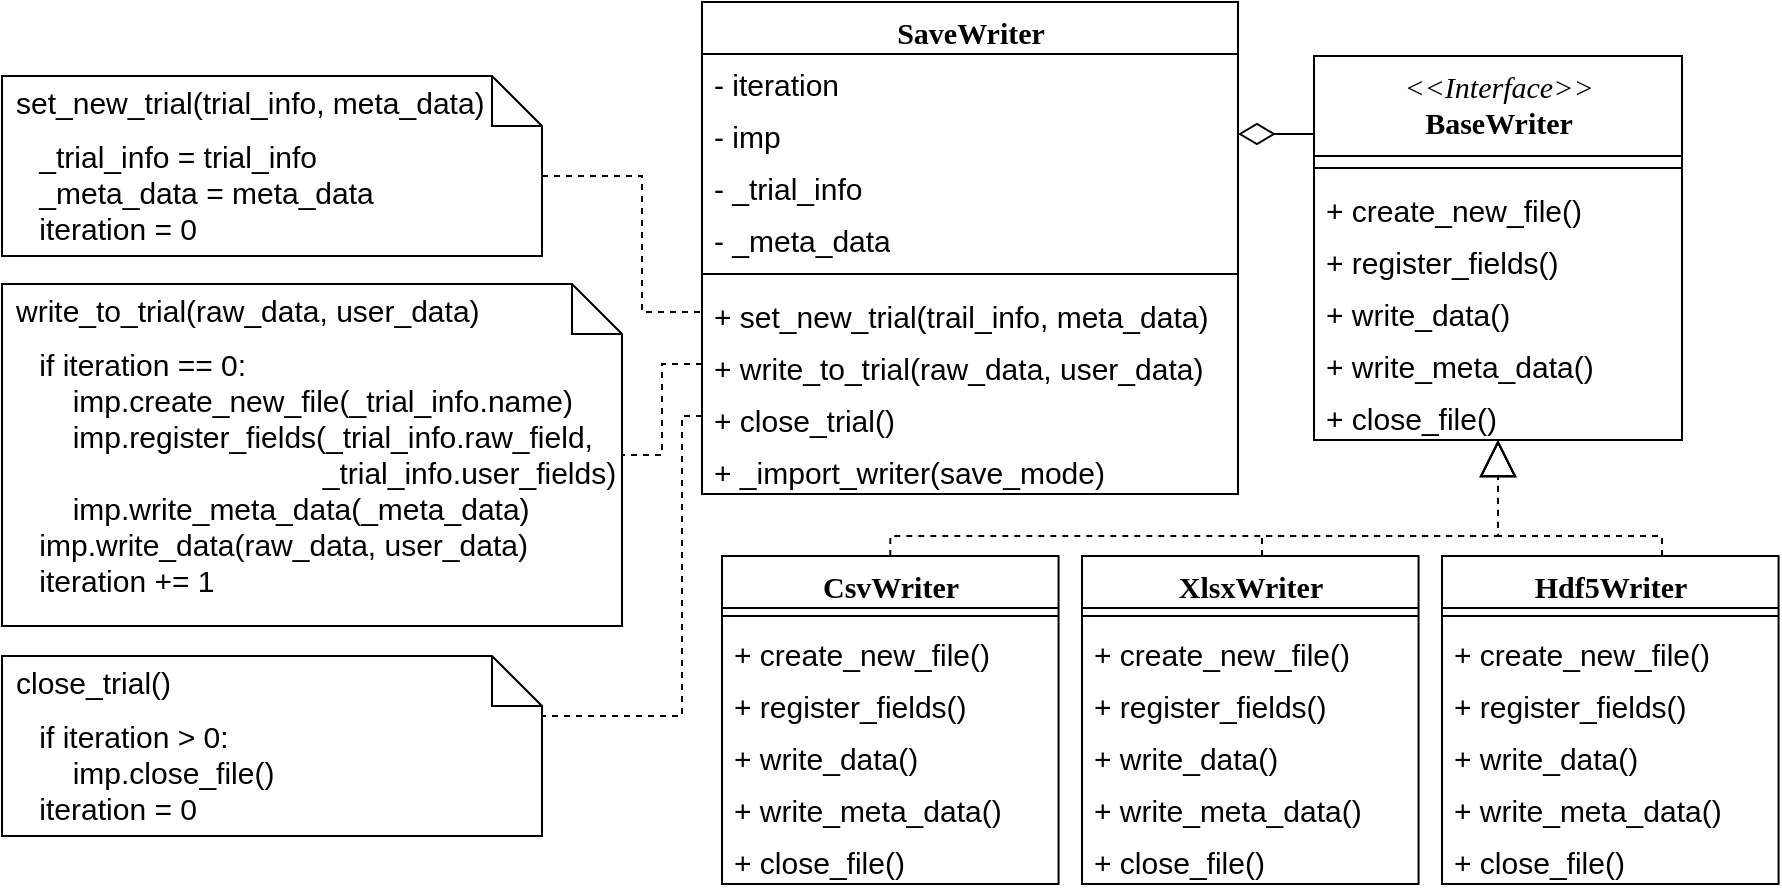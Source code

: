 <mxfile version="14.0.1" type="github"><diagram id="C5RBs43oDa-KdzZeNtuy" name="Page-1"><mxGraphModel dx="4543" dy="1100" grid="1" gridSize="10" guides="1" tooltips="1" connect="1" arrows="1" fold="1" page="1" pageScale="1" pageWidth="827" pageHeight="1169" math="0" shadow="0"><root><mxCell id="WIyWlLk6GJQsqaUBKTNV-0"/><mxCell id="WIyWlLk6GJQsqaUBKTNV-1" parent="WIyWlLk6GJQsqaUBKTNV-0"/><mxCell id="AmHbZHZlYUlvdZBNM_50-43" value="SaveWriter" style="swimlane;html=1;fontStyle=1;align=center;verticalAlign=top;childLayout=stackLayout;horizontal=1;startSize=26;horizontalStack=0;resizeParent=1;resizeLast=0;collapsible=1;marginBottom=0;swimlaneFillColor=#ffffff;rounded=0;shadow=0;comic=0;labelBackgroundColor=none;strokeWidth=1;fillColor=none;fontFamily=Verdana;fontSize=15;" parent="WIyWlLk6GJQsqaUBKTNV-1" vertex="1"><mxGeometry x="-1500" y="13" width="268" height="246" as="geometry"><mxRectangle x="-1010" y="240" width="130" height="26" as="alternateBounds"/></mxGeometry></mxCell><mxCell id="PrIXuy7PniAQYLnB4FNg-18" value="- iteration" style="text;html=1;strokeColor=none;fillColor=none;align=left;verticalAlign=top;spacingLeft=4;spacingRight=4;whiteSpace=wrap;overflow=hidden;rotatable=0;points=[[0,0.5],[1,0.5]];portConstraint=eastwest;fontSize=15;" vertex="1" parent="AmHbZHZlYUlvdZBNM_50-43"><mxGeometry y="26" width="268" height="26" as="geometry"/></mxCell><mxCell id="PrIXuy7PniAQYLnB4FNg-28" value="- imp" style="text;html=1;strokeColor=none;fillColor=none;align=left;verticalAlign=top;spacingLeft=4;spacingRight=4;whiteSpace=wrap;overflow=hidden;rotatable=0;points=[[0,0.5],[1,0.5]];portConstraint=eastwest;fontSize=15;" vertex="1" parent="AmHbZHZlYUlvdZBNM_50-43"><mxGeometry y="52" width="268" height="26" as="geometry"/></mxCell><mxCell id="PrIXuy7PniAQYLnB4FNg-31" value="- _trial_info" style="text;html=1;strokeColor=none;fillColor=none;align=left;verticalAlign=top;spacingLeft=4;spacingRight=4;whiteSpace=wrap;overflow=hidden;rotatable=0;points=[[0,0.5],[1,0.5]];portConstraint=eastwest;fontSize=15;" vertex="1" parent="AmHbZHZlYUlvdZBNM_50-43"><mxGeometry y="78" width="268" height="26" as="geometry"/></mxCell><mxCell id="PrIXuy7PniAQYLnB4FNg-32" value="- _meta_data" style="text;html=1;strokeColor=none;fillColor=none;align=left;verticalAlign=top;spacingLeft=4;spacingRight=4;whiteSpace=wrap;overflow=hidden;rotatable=0;points=[[0,0.5],[1,0.5]];portConstraint=eastwest;fontSize=15;" vertex="1" parent="AmHbZHZlYUlvdZBNM_50-43"><mxGeometry y="104" width="268" height="26" as="geometry"/></mxCell><mxCell id="AmHbZHZlYUlvdZBNM_50-47" value="" style="line;html=1;strokeWidth=1;fillColor=none;align=left;verticalAlign=middle;spacingTop=-1;spacingLeft=3;spacingRight=3;rotatable=0;labelPosition=right;points=[];portConstraint=eastwest;fontSize=15;" parent="AmHbZHZlYUlvdZBNM_50-43" vertex="1"><mxGeometry y="130" width="268" height="12" as="geometry"/></mxCell><mxCell id="AmHbZHZlYUlvdZBNM_50-48" value="+ set_new_trial(trail_info, meta_data)" style="text;html=1;strokeColor=none;fillColor=none;align=left;verticalAlign=top;spacingLeft=4;spacingRight=4;whiteSpace=wrap;overflow=hidden;rotatable=0;points=[[0,0.5],[1,0.5]];portConstraint=eastwest;fontSize=15;" parent="AmHbZHZlYUlvdZBNM_50-43" vertex="1"><mxGeometry y="142" width="268" height="26" as="geometry"/></mxCell><mxCell id="PrIXuy7PniAQYLnB4FNg-16" value="+ write_to_trial(raw_data, user_data)" style="text;html=1;strokeColor=none;fillColor=none;align=left;verticalAlign=top;spacingLeft=4;spacingRight=4;whiteSpace=wrap;overflow=hidden;rotatable=0;points=[[0,0.5],[1,0.5]];portConstraint=eastwest;fontSize=15;" vertex="1" parent="AmHbZHZlYUlvdZBNM_50-43"><mxGeometry y="168" width="268" height="26" as="geometry"/></mxCell><mxCell id="PrIXuy7PniAQYLnB4FNg-17" value="+ close_trial()" style="text;html=1;strokeColor=none;fillColor=none;align=left;verticalAlign=top;spacingLeft=4;spacingRight=4;whiteSpace=wrap;overflow=hidden;rotatable=0;points=[[0,0.5],[1,0.5]];portConstraint=eastwest;fontSize=15;" vertex="1" parent="AmHbZHZlYUlvdZBNM_50-43"><mxGeometry y="194" width="268" height="26" as="geometry"/></mxCell><mxCell id="PrIXuy7PniAQYLnB4FNg-20" value="+ _import_writer(save_mode)" style="text;html=1;strokeColor=none;fillColor=none;align=left;verticalAlign=top;spacingLeft=4;spacingRight=4;whiteSpace=wrap;overflow=hidden;rotatable=0;points=[[0,0.5],[1,0.5]];portConstraint=eastwest;fontSize=15;" vertex="1" parent="AmHbZHZlYUlvdZBNM_50-43"><mxGeometry y="220" width="268" height="26" as="geometry"/></mxCell><mxCell id="AmHbZHZlYUlvdZBNM_50-54" style="edgeStyle=orthogonalEdgeStyle;rounded=0;html=1;labelBackgroundColor=none;startArrow=none;startFill=0;startSize=8;endArrow=diamondThin;endFill=0;endSize=16;fontFamily=Verdana;fontSize=15;" parent="WIyWlLk6GJQsqaUBKTNV-1" source="AmHbZHZlYUlvdZBNM_50-122" edge="1"><mxGeometry relative="1" as="geometry"><mxPoint x="-1202" y="79" as="sourcePoint"/><mxPoint x="-1232" y="79" as="targetPoint"/><Array as="points"><mxPoint x="-1210" y="79"/><mxPoint x="-1210" y="79"/></Array></mxGeometry></mxCell><mxCell id="AmHbZHZlYUlvdZBNM_50-122" value="&lt;span style=&quot;font-weight: normal&quot;&gt;&lt;i&gt;&amp;lt;&amp;lt;Interface&amp;gt;&amp;gt;&lt;br&gt;&lt;/i&gt;&lt;/span&gt;BaseWriter" style="swimlane;html=1;fontStyle=1;align=center;verticalAlign=top;childLayout=stackLayout;horizontal=1;startSize=50;horizontalStack=0;resizeParent=1;resizeLast=0;collapsible=1;marginBottom=0;swimlaneFillColor=#ffffff;rounded=0;shadow=0;comic=0;labelBackgroundColor=none;strokeWidth=1;fillColor=none;fontFamily=Verdana;fontSize=15;" parent="WIyWlLk6GJQsqaUBKTNV-1" vertex="1"><mxGeometry x="-1194" y="40" width="184" height="192" as="geometry"><mxRectangle x="-1010" y="240" width="130" height="26" as="alternateBounds"/></mxGeometry></mxCell><mxCell id="AmHbZHZlYUlvdZBNM_50-123" value="" style="line;html=1;strokeWidth=1;fillColor=none;align=left;verticalAlign=middle;spacingTop=-1;spacingLeft=3;spacingRight=3;rotatable=0;labelPosition=right;points=[];portConstraint=eastwest;fontSize=15;" parent="AmHbZHZlYUlvdZBNM_50-122" vertex="1"><mxGeometry y="50" width="184" height="12" as="geometry"/></mxCell><mxCell id="AmHbZHZlYUlvdZBNM_50-124" value="+ create_new_file()" style="text;html=1;strokeColor=none;fillColor=none;align=left;verticalAlign=top;spacingLeft=4;spacingRight=4;whiteSpace=wrap;overflow=hidden;rotatable=0;points=[[0,0.5],[1,0.5]];portConstraint=eastwest;fontSize=15;" parent="AmHbZHZlYUlvdZBNM_50-122" vertex="1"><mxGeometry y="62" width="184" height="26" as="geometry"/></mxCell><mxCell id="AmHbZHZlYUlvdZBNM_50-125" value="+ register_fields()" style="text;html=1;strokeColor=none;fillColor=none;align=left;verticalAlign=top;spacingLeft=4;spacingRight=4;whiteSpace=wrap;overflow=hidden;rotatable=0;points=[[0,0.5],[1,0.5]];portConstraint=eastwest;fontSize=15;" parent="AmHbZHZlYUlvdZBNM_50-122" vertex="1"><mxGeometry y="88" width="184" height="26" as="geometry"/></mxCell><mxCell id="AmHbZHZlYUlvdZBNM_50-126" value="+ write_data()" style="text;html=1;strokeColor=none;fillColor=none;align=left;verticalAlign=top;spacingLeft=4;spacingRight=4;whiteSpace=wrap;overflow=hidden;rotatable=0;points=[[0,0.5],[1,0.5]];portConstraint=eastwest;fontSize=15;" parent="AmHbZHZlYUlvdZBNM_50-122" vertex="1"><mxGeometry y="114" width="184" height="26" as="geometry"/></mxCell><mxCell id="AmHbZHZlYUlvdZBNM_50-127" value="+ write_meta_data()" style="text;html=1;strokeColor=none;fillColor=none;align=left;verticalAlign=top;spacingLeft=4;spacingRight=4;whiteSpace=wrap;overflow=hidden;rotatable=0;points=[[0,0.5],[1,0.5]];portConstraint=eastwest;fontSize=15;" parent="AmHbZHZlYUlvdZBNM_50-122" vertex="1"><mxGeometry y="140" width="184" height="26" as="geometry"/></mxCell><mxCell id="PrIXuy7PniAQYLnB4FNg-0" value="+ close_file()" style="text;html=1;strokeColor=none;fillColor=none;align=left;verticalAlign=top;spacingLeft=4;spacingRight=4;whiteSpace=wrap;overflow=hidden;rotatable=0;points=[[0,0.5],[1,0.5]];portConstraint=eastwest;fontSize=15;" vertex="1" parent="AmHbZHZlYUlvdZBNM_50-122"><mxGeometry y="166" width="184" height="26" as="geometry"/></mxCell><mxCell id="AmHbZHZlYUlvdZBNM_50-149" style="edgeStyle=orthogonalEdgeStyle;rounded=0;html=1;dashed=1;labelBackgroundColor=none;startArrow=none;startFill=0;startSize=8;endArrow=block;endFill=0;endSize=16;fontFamily=Verdana;fontSize=15;" parent="WIyWlLk6GJQsqaUBKTNV-1" source="AmHbZHZlYUlvdZBNM_50-55" target="AmHbZHZlYUlvdZBNM_50-122" edge="1"><mxGeometry relative="1" as="geometry"><Array as="points"><mxPoint x="-1406" y="280"/><mxPoint x="-1102" y="280"/></Array><mxPoint x="-1012.86" y="300" as="sourcePoint"/><mxPoint x="-1064" y="322" as="targetPoint"/></mxGeometry></mxCell><mxCell id="PrIXuy7PniAQYLnB4FNg-19" style="edgeStyle=orthogonalEdgeStyle;rounded=0;orthogonalLoop=1;jettySize=auto;html=1;endArrow=none;endFill=0;dashed=1;" edge="1" parent="WIyWlLk6GJQsqaUBKTNV-1" source="AmHbZHZlYUlvdZBNM_50-150" target="AmHbZHZlYUlvdZBNM_50-48"><mxGeometry relative="1" as="geometry"><Array as="points"><mxPoint x="-1530" y="100"/><mxPoint x="-1530" y="168"/></Array></mxGeometry></mxCell><mxCell id="AmHbZHZlYUlvdZBNM_50-150" value="&amp;nbsp; &amp;nbsp; _trial_info = trial_info&lt;br&gt;&amp;nbsp; &amp;nbsp; _meta_data = meta_data&lt;br&gt;&amp;nbsp; &amp;nbsp; iteration = 0" style="shape=note2;boundedLbl=1;whiteSpace=wrap;html=1;size=25;verticalAlign=top;align=left;fontSize=15;" parent="WIyWlLk6GJQsqaUBKTNV-1" vertex="1"><mxGeometry x="-1850" y="50" width="270" height="90" as="geometry"/></mxCell><mxCell id="AmHbZHZlYUlvdZBNM_50-151" value="set_new_trial(trial_info, meta_data)" style="resizeWidth=1;part=1;strokeColor=none;fillColor=none;align=left;spacingLeft=5;fontSize=15;" parent="AmHbZHZlYUlvdZBNM_50-150" vertex="1"><mxGeometry width="270.0" height="25" relative="1" as="geometry"/></mxCell><mxCell id="AmHbZHZlYUlvdZBNM_50-55" value="CsvWriter" style="swimlane;html=1;fontStyle=1;align=center;verticalAlign=top;childLayout=stackLayout;horizontal=1;startSize=26;horizontalStack=0;resizeParent=1;resizeLast=0;collapsible=1;marginBottom=0;swimlaneFillColor=#ffffff;rounded=0;shadow=0;comic=0;labelBackgroundColor=none;strokeWidth=1;fontFamily=Verdana;fontSize=15;" parent="WIyWlLk6GJQsqaUBKTNV-1" vertex="1"><mxGeometry x="-1490" y="290" width="168.28" height="164" as="geometry"/></mxCell><mxCell id="AmHbZHZlYUlvdZBNM_50-56" value="" style="line;html=1;strokeWidth=1;fillColor=none;align=left;verticalAlign=middle;spacingTop=-1;spacingLeft=3;spacingRight=3;rotatable=0;labelPosition=right;points=[];portConstraint=eastwest;fontSize=15;" parent="AmHbZHZlYUlvdZBNM_50-55" vertex="1"><mxGeometry y="26" width="168.28" height="8" as="geometry"/></mxCell><mxCell id="AmHbZHZlYUlvdZBNM_50-57" value="+ create_new_file()" style="text;html=1;strokeColor=none;fillColor=none;align=left;verticalAlign=top;spacingLeft=4;spacingRight=4;whiteSpace=wrap;overflow=hidden;rotatable=0;points=[[0,0.5],[1,0.5]];portConstraint=eastwest;fontSize=15;" parent="AmHbZHZlYUlvdZBNM_50-55" vertex="1"><mxGeometry y="34" width="168.28" height="26" as="geometry"/></mxCell><mxCell id="AmHbZHZlYUlvdZBNM_50-58" value="+ register_fields()" style="text;html=1;strokeColor=none;fillColor=none;align=left;verticalAlign=top;spacingLeft=4;spacingRight=4;whiteSpace=wrap;overflow=hidden;rotatable=0;points=[[0,0.5],[1,0.5]];portConstraint=eastwest;fontSize=15;" parent="AmHbZHZlYUlvdZBNM_50-55" vertex="1"><mxGeometry y="60" width="168.28" height="26" as="geometry"/></mxCell><mxCell id="AmHbZHZlYUlvdZBNM_50-129" value="+ write_data()" style="text;html=1;strokeColor=none;fillColor=none;align=left;verticalAlign=top;spacingLeft=4;spacingRight=4;whiteSpace=wrap;overflow=hidden;rotatable=0;points=[[0,0.5],[1,0.5]];portConstraint=eastwest;fontSize=15;" parent="AmHbZHZlYUlvdZBNM_50-55" vertex="1"><mxGeometry y="86" width="168.28" height="26" as="geometry"/></mxCell><mxCell id="AmHbZHZlYUlvdZBNM_50-128" value="+ write_meta_data()" style="text;html=1;strokeColor=none;fillColor=none;align=left;verticalAlign=top;spacingLeft=4;spacingRight=4;whiteSpace=wrap;overflow=hidden;rotatable=0;points=[[0,0.5],[1,0.5]];portConstraint=eastwest;fontSize=15;" parent="AmHbZHZlYUlvdZBNM_50-55" vertex="1"><mxGeometry y="112" width="168.28" height="26" as="geometry"/></mxCell><mxCell id="PrIXuy7PniAQYLnB4FNg-1" value="+ close_file()" style="text;html=1;strokeColor=none;fillColor=none;align=left;verticalAlign=top;spacingLeft=4;spacingRight=4;whiteSpace=wrap;overflow=hidden;rotatable=0;points=[[0,0.5],[1,0.5]];portConstraint=eastwest;fontSize=15;" vertex="1" parent="AmHbZHZlYUlvdZBNM_50-55"><mxGeometry y="138" width="168.28" height="26" as="geometry"/></mxCell><mxCell id="PrIXuy7PniAQYLnB4FNg-2" value="XlsxWriter" style="swimlane;html=1;fontStyle=1;align=center;verticalAlign=top;childLayout=stackLayout;horizontal=1;startSize=26;horizontalStack=0;resizeParent=1;resizeLast=0;collapsible=1;marginBottom=0;swimlaneFillColor=#ffffff;rounded=0;shadow=0;comic=0;labelBackgroundColor=none;strokeWidth=1;fontFamily=Verdana;fontSize=15;" vertex="1" parent="WIyWlLk6GJQsqaUBKTNV-1"><mxGeometry x="-1310" y="290" width="168.28" height="164" as="geometry"/></mxCell><mxCell id="PrIXuy7PniAQYLnB4FNg-3" value="" style="line;html=1;strokeWidth=1;fillColor=none;align=left;verticalAlign=middle;spacingTop=-1;spacingLeft=3;spacingRight=3;rotatable=0;labelPosition=right;points=[];portConstraint=eastwest;fontSize=15;" vertex="1" parent="PrIXuy7PniAQYLnB4FNg-2"><mxGeometry y="26" width="168.28" height="8" as="geometry"/></mxCell><mxCell id="PrIXuy7PniAQYLnB4FNg-4" value="+ create_new_file()" style="text;html=1;strokeColor=none;fillColor=none;align=left;verticalAlign=top;spacingLeft=4;spacingRight=4;whiteSpace=wrap;overflow=hidden;rotatable=0;points=[[0,0.5],[1,0.5]];portConstraint=eastwest;fontSize=15;" vertex="1" parent="PrIXuy7PniAQYLnB4FNg-2"><mxGeometry y="34" width="168.28" height="26" as="geometry"/></mxCell><mxCell id="PrIXuy7PniAQYLnB4FNg-5" value="+ register_fields()" style="text;html=1;strokeColor=none;fillColor=none;align=left;verticalAlign=top;spacingLeft=4;spacingRight=4;whiteSpace=wrap;overflow=hidden;rotatable=0;points=[[0,0.5],[1,0.5]];portConstraint=eastwest;fontSize=15;" vertex="1" parent="PrIXuy7PniAQYLnB4FNg-2"><mxGeometry y="60" width="168.28" height="26" as="geometry"/></mxCell><mxCell id="PrIXuy7PniAQYLnB4FNg-6" value="+ write_data()" style="text;html=1;strokeColor=none;fillColor=none;align=left;verticalAlign=top;spacingLeft=4;spacingRight=4;whiteSpace=wrap;overflow=hidden;rotatable=0;points=[[0,0.5],[1,0.5]];portConstraint=eastwest;fontSize=15;" vertex="1" parent="PrIXuy7PniAQYLnB4FNg-2"><mxGeometry y="86" width="168.28" height="26" as="geometry"/></mxCell><mxCell id="PrIXuy7PniAQYLnB4FNg-7" value="+ write_meta_data()" style="text;html=1;strokeColor=none;fillColor=none;align=left;verticalAlign=top;spacingLeft=4;spacingRight=4;whiteSpace=wrap;overflow=hidden;rotatable=0;points=[[0,0.5],[1,0.5]];portConstraint=eastwest;fontSize=15;" vertex="1" parent="PrIXuy7PniAQYLnB4FNg-2"><mxGeometry y="112" width="168.28" height="26" as="geometry"/></mxCell><mxCell id="PrIXuy7PniAQYLnB4FNg-8" value="+ close_file()" style="text;html=1;strokeColor=none;fillColor=none;align=left;verticalAlign=top;spacingLeft=4;spacingRight=4;whiteSpace=wrap;overflow=hidden;rotatable=0;points=[[0,0.5],[1,0.5]];portConstraint=eastwest;fontSize=15;" vertex="1" parent="PrIXuy7PniAQYLnB4FNg-2"><mxGeometry y="138" width="168.28" height="26" as="geometry"/></mxCell><mxCell id="PrIXuy7PniAQYLnB4FNg-9" value="Hdf5Writer" style="swimlane;html=1;fontStyle=1;align=center;verticalAlign=top;childLayout=stackLayout;horizontal=1;startSize=26;horizontalStack=0;resizeParent=1;resizeLast=0;collapsible=1;marginBottom=0;swimlaneFillColor=#ffffff;rounded=0;shadow=0;comic=0;labelBackgroundColor=none;strokeWidth=1;fontFamily=Verdana;fontSize=15;" vertex="1" parent="WIyWlLk6GJQsqaUBKTNV-1"><mxGeometry x="-1130" y="290" width="168.28" height="164" as="geometry"/></mxCell><mxCell id="PrIXuy7PniAQYLnB4FNg-10" value="" style="line;html=1;strokeWidth=1;fillColor=none;align=left;verticalAlign=middle;spacingTop=-1;spacingLeft=3;spacingRight=3;rotatable=0;labelPosition=right;points=[];portConstraint=eastwest;fontSize=15;" vertex="1" parent="PrIXuy7PniAQYLnB4FNg-9"><mxGeometry y="26" width="168.28" height="8" as="geometry"/></mxCell><mxCell id="PrIXuy7PniAQYLnB4FNg-11" value="+ create_new_file()" style="text;html=1;strokeColor=none;fillColor=none;align=left;verticalAlign=top;spacingLeft=4;spacingRight=4;whiteSpace=wrap;overflow=hidden;rotatable=0;points=[[0,0.5],[1,0.5]];portConstraint=eastwest;fontSize=15;" vertex="1" parent="PrIXuy7PniAQYLnB4FNg-9"><mxGeometry y="34" width="168.28" height="26" as="geometry"/></mxCell><mxCell id="PrIXuy7PniAQYLnB4FNg-12" value="+ register_fields()" style="text;html=1;strokeColor=none;fillColor=none;align=left;verticalAlign=top;spacingLeft=4;spacingRight=4;whiteSpace=wrap;overflow=hidden;rotatable=0;points=[[0,0.5],[1,0.5]];portConstraint=eastwest;fontSize=15;" vertex="1" parent="PrIXuy7PniAQYLnB4FNg-9"><mxGeometry y="60" width="168.28" height="26" as="geometry"/></mxCell><mxCell id="PrIXuy7PniAQYLnB4FNg-13" value="+ write_data()" style="text;html=1;strokeColor=none;fillColor=none;align=left;verticalAlign=top;spacingLeft=4;spacingRight=4;whiteSpace=wrap;overflow=hidden;rotatable=0;points=[[0,0.5],[1,0.5]];portConstraint=eastwest;fontSize=15;" vertex="1" parent="PrIXuy7PniAQYLnB4FNg-9"><mxGeometry y="86" width="168.28" height="26" as="geometry"/></mxCell><mxCell id="PrIXuy7PniAQYLnB4FNg-14" value="+ write_meta_data()" style="text;html=1;strokeColor=none;fillColor=none;align=left;verticalAlign=top;spacingLeft=4;spacingRight=4;whiteSpace=wrap;overflow=hidden;rotatable=0;points=[[0,0.5],[1,0.5]];portConstraint=eastwest;fontSize=15;" vertex="1" parent="PrIXuy7PniAQYLnB4FNg-9"><mxGeometry y="112" width="168.28" height="26" as="geometry"/></mxCell><mxCell id="PrIXuy7PniAQYLnB4FNg-15" value="+ close_file()" style="text;html=1;strokeColor=none;fillColor=none;align=left;verticalAlign=top;spacingLeft=4;spacingRight=4;whiteSpace=wrap;overflow=hidden;rotatable=0;points=[[0,0.5],[1,0.5]];portConstraint=eastwest;fontSize=15;" vertex="1" parent="PrIXuy7PniAQYLnB4FNg-9"><mxGeometry y="138" width="168.28" height="26" as="geometry"/></mxCell><mxCell id="PrIXuy7PniAQYLnB4FNg-33" value="&amp;nbsp; &amp;nbsp; if iteration == 0:&lt;br&gt;&amp;nbsp; &amp;nbsp; &amp;nbsp; &amp;nbsp; imp.create_new_file(_trial_info.name)&lt;br&gt;&amp;nbsp; &amp;nbsp; &amp;nbsp; &amp;nbsp; imp.register_fields(_trial_info.raw_field,&lt;br&gt;&amp;nbsp; &amp;nbsp; &amp;nbsp; &amp;nbsp; &amp;nbsp; &amp;nbsp; &amp;nbsp; &amp;nbsp; &amp;nbsp; &amp;nbsp; &amp;nbsp; &amp;nbsp; &amp;nbsp; &amp;nbsp; &amp;nbsp; &amp;nbsp; &amp;nbsp; &amp;nbsp; &amp;nbsp; _trial_info.user_fields)&lt;br&gt;&amp;nbsp; &amp;nbsp; &amp;nbsp; &amp;nbsp; imp.write_meta_data(_meta_data)&lt;br&gt;&amp;nbsp; &amp;nbsp; imp.write_data(raw_data, user_data)&lt;br&gt;&amp;nbsp; &amp;nbsp; iteration += 1" style="shape=note2;boundedLbl=1;whiteSpace=wrap;html=1;size=25;verticalAlign=top;align=left;fontSize=15;" vertex="1" parent="WIyWlLk6GJQsqaUBKTNV-1"><mxGeometry x="-1850" y="154" width="310" height="171" as="geometry"/></mxCell><mxCell id="PrIXuy7PniAQYLnB4FNg-34" value="write_to_trial(raw_data, user_data)" style="resizeWidth=1;part=1;strokeColor=none;fillColor=none;align=left;spacingLeft=5;fontSize=15;" vertex="1" parent="PrIXuy7PniAQYLnB4FNg-33"><mxGeometry width="310.0" height="25" relative="1" as="geometry"/></mxCell><mxCell id="PrIXuy7PniAQYLnB4FNg-35" style="edgeStyle=orthogonalEdgeStyle;rounded=0;orthogonalLoop=1;jettySize=auto;html=1;exitX=0;exitY=0.5;exitDx=0;exitDy=0;dashed=1;endArrow=none;endFill=0;" edge="1" parent="WIyWlLk6GJQsqaUBKTNV-1" source="PrIXuy7PniAQYLnB4FNg-16" target="PrIXuy7PniAQYLnB4FNg-33"><mxGeometry relative="1" as="geometry"/></mxCell><mxCell id="PrIXuy7PniAQYLnB4FNg-36" value="&amp;nbsp; &amp;nbsp; if iteration &amp;gt; 0:&lt;br&gt;&amp;nbsp; &amp;nbsp; &amp;nbsp; &amp;nbsp; imp.close_file()&lt;br&gt;&amp;nbsp; &amp;nbsp; iteration = 0" style="shape=note2;boundedLbl=1;whiteSpace=wrap;html=1;size=25;verticalAlign=top;align=left;fontSize=15;" vertex="1" parent="WIyWlLk6GJQsqaUBKTNV-1"><mxGeometry x="-1850" y="340" width="270" height="90" as="geometry"/></mxCell><mxCell id="PrIXuy7PniAQYLnB4FNg-37" value="close_trial()" style="resizeWidth=1;part=1;strokeColor=none;fillColor=none;align=left;spacingLeft=5;fontSize=15;" vertex="1" parent="PrIXuy7PniAQYLnB4FNg-36"><mxGeometry width="270.0" height="25" relative="1" as="geometry"/></mxCell><mxCell id="PrIXuy7PniAQYLnB4FNg-38" style="edgeStyle=orthogonalEdgeStyle;rounded=0;orthogonalLoop=1;jettySize=auto;html=1;exitX=0;exitY=0.5;exitDx=0;exitDy=0;dashed=1;endArrow=none;endFill=0;" edge="1" parent="WIyWlLk6GJQsqaUBKTNV-1" source="PrIXuy7PniAQYLnB4FNg-17" target="PrIXuy7PniAQYLnB4FNg-36"><mxGeometry relative="1" as="geometry"><mxPoint x="-1550" y="420" as="targetPoint"/><Array as="points"><mxPoint x="-1510" y="220"/><mxPoint x="-1510" y="370"/></Array></mxGeometry></mxCell><mxCell id="PrIXuy7PniAQYLnB4FNg-39" style="edgeStyle=orthogonalEdgeStyle;rounded=0;html=1;dashed=1;labelBackgroundColor=none;startArrow=none;startFill=0;startSize=8;endArrow=block;endFill=0;endSize=16;fontFamily=Verdana;fontSize=15;" edge="1" parent="WIyWlLk6GJQsqaUBKTNV-1" source="PrIXuy7PniAQYLnB4FNg-2" target="AmHbZHZlYUlvdZBNM_50-122"><mxGeometry relative="1" as="geometry"><Array as="points"><mxPoint x="-1220" y="280"/><mxPoint x="-1102" y="280"/></Array><mxPoint x="-1261" y="300" as="sourcePoint"/><mxPoint x="-1102" y="242" as="targetPoint"/></mxGeometry></mxCell><mxCell id="PrIXuy7PniAQYLnB4FNg-40" style="edgeStyle=orthogonalEdgeStyle;rounded=0;html=1;dashed=1;labelBackgroundColor=none;startArrow=none;startFill=0;startSize=8;endArrow=block;endFill=0;endSize=16;fontFamily=Verdana;fontSize=15;" edge="1" parent="WIyWlLk6GJQsqaUBKTNV-1" source="PrIXuy7PniAQYLnB4FNg-9" target="AmHbZHZlYUlvdZBNM_50-122"><mxGeometry relative="1" as="geometry"><Array as="points"><mxPoint x="-1020" y="280"/><mxPoint x="-1102" y="280"/></Array><mxPoint x="-1092" y="300" as="sourcePoint"/><mxPoint x="-1092" y="242" as="targetPoint"/></mxGeometry></mxCell></root></mxGraphModel></diagram></mxfile>